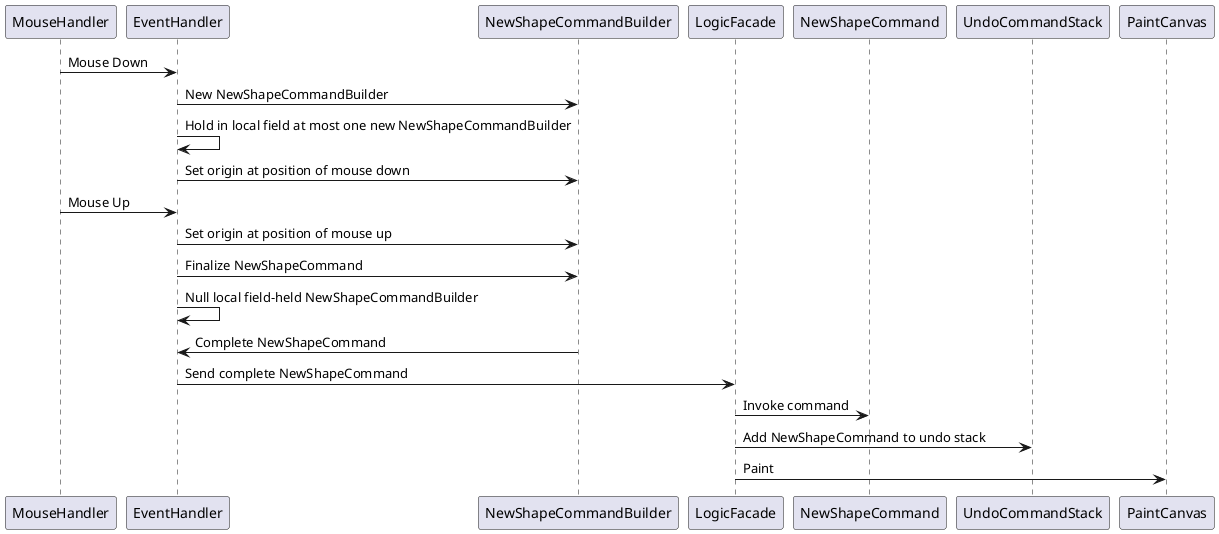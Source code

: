 @startuml Command Sequence
MouseHandler -> EventHandler: Mouse Down
EventHandler -> NewShapeCommandBuilder: New NewShapeCommandBuilder
EventHandler -> EventHandler: Hold in local field at most one new NewShapeCommandBuilder
EventHandler -> NewShapeCommandBuilder: Set origin at position of mouse down
MouseHandler -> EventHandler: Mouse Up
EventHandler -> NewShapeCommandBuilder: Set origin at position of mouse up
EventHandler -> NewShapeCommandBuilder: Finalize NewShapeCommand
EventHandler -> EventHandler: Null local field-held NewShapeCommandBuilder
NewShapeCommandBuilder -> EventHandler: Complete NewShapeCommand
EventHandler -> LogicFacade: Send complete NewShapeCommand
LogicFacade -> NewShapeCommand: Invoke command
LogicFacade -> UndoCommandStack: Add NewShapeCommand to undo stack
LogicFacade -> PaintCanvas: Paint
@enduml